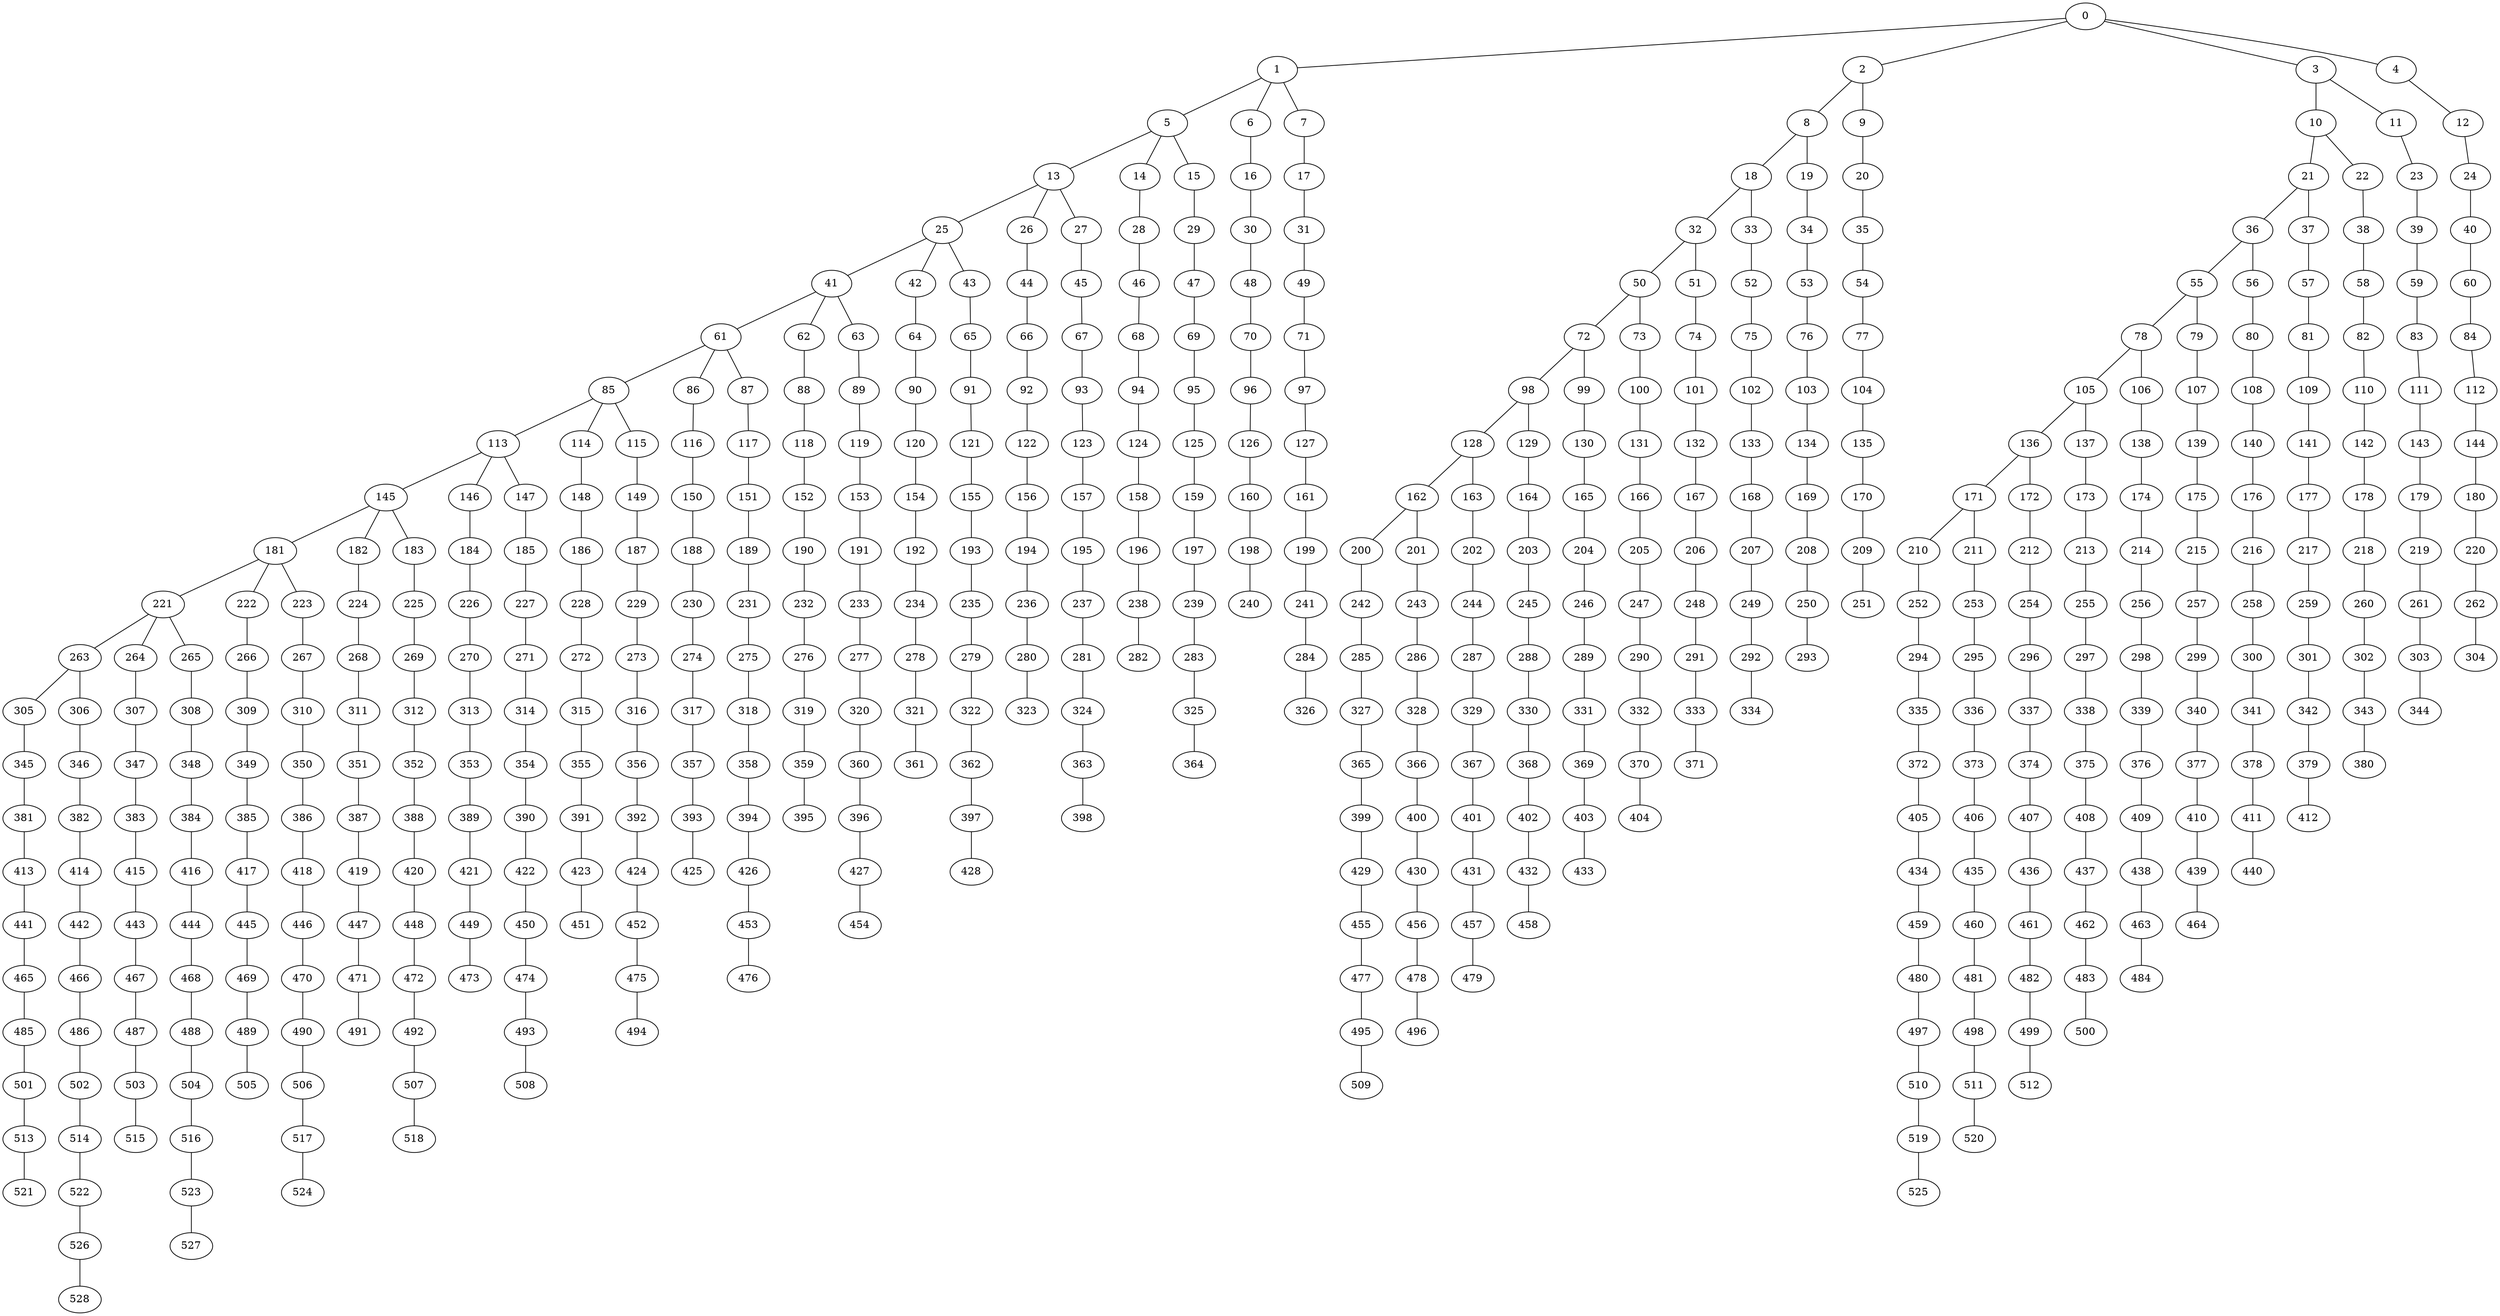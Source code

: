 graph G {
0
1
2
3
4
5
6
7
8
9
10
11
12
13
14
15
16
17
18
19
20
21
22
23
24
25
26
27
28
29
30
31
32
33
34
35
36
37
38
39
40
41
42
43
44
45
46
47
48
49
50
51
52
53
54
55
56
57
58
59
60
61
62
63
64
65
66
67
68
69
70
71
72
73
74
75
76
77
78
79
80
81
82
83
84
85
86
87
88
89
90
91
92
93
94
95
96
97
98
99
100
101
102
103
104
105
106
107
108
109
110
111
112
113
114
115
116
117
118
119
120
121
122
123
124
125
126
127
128
129
130
131
132
133
134
135
136
137
138
139
140
141
142
143
144
145
146
147
148
149
150
151
152
153
154
155
156
157
158
159
160
161
162
163
164
165
166
167
168
169
170
171
172
173
174
175
176
177
178
179
180
181
182
183
184
185
186
187
188
189
190
191
192
193
194
195
196
197
198
199
200
201
202
203
204
205
206
207
208
209
210
211
212
213
214
215
216
217
218
219
220
221
222
223
224
225
226
227
228
229
230
231
232
233
234
235
236
237
238
239
240
241
242
243
244
245
246
247
248
249
250
251
252
253
254
255
256
257
258
259
260
261
262
263
264
265
266
267
268
269
270
271
272
273
274
275
276
277
278
279
280
281
282
283
284
285
286
287
288
289
290
291
292
293
294
295
296
297
298
299
300
301
302
303
304
305
306
307
308
309
310
311
312
313
314
315
316
317
318
319
320
321
322
323
324
325
326
327
328
329
330
331
332
333
334
335
336
337
338
339
340
341
342
343
344
345
346
347
348
349
350
351
352
353
354
355
356
357
358
359
360
361
362
363
364
365
366
367
368
369
370
371
372
373
374
375
376
377
378
379
380
381
382
383
384
385
386
387
388
389
390
391
392
393
394
395
396
397
398
399
400
401
402
403
404
405
406
407
408
409
410
411
412
413
414
415
416
417
418
419
420
421
422
423
424
425
426
427
428
429
430
431
432
433
434
435
436
437
438
439
440
441
442
443
444
445
446
447
448
449
450
451
452
453
454
455
456
457
458
459
460
461
462
463
464
465
466
467
468
469
470
471
472
473
474
475
476
477
478
479
480
481
482
483
484
485
486
487
488
489
490
491
492
493
494
495
496
497
498
499
500
501
502
503
504
505
506
507
508
509
510
511
512
513
514
515
516
517
518
519
520
521
522
523
524
525
526
527
528
0 -- 1
0 -- 2
0 -- 3
0 -- 4
1 -- 5
1 -- 6
1 -- 7
2 -- 8
2 -- 9
3 -- 10
3 -- 11
4 -- 12
5 -- 13
5 -- 14
5 -- 15
6 -- 16
7 -- 17
8 -- 18
8 -- 19
9 -- 20
10 -- 21
10 -- 22
11 -- 23
12 -- 24
13 -- 25
13 -- 26
13 -- 27
14 -- 28
15 -- 29
16 -- 30
17 -- 31
18 -- 32
18 -- 33
19 -- 34
20 -- 35
21 -- 36
21 -- 37
22 -- 38
23 -- 39
24 -- 40
25 -- 41
25 -- 42
25 -- 43
26 -- 44
27 -- 45
28 -- 46
29 -- 47
30 -- 48
31 -- 49
32 -- 50
32 -- 51
33 -- 52
34 -- 53
35 -- 54
36 -- 55
36 -- 56
37 -- 57
38 -- 58
39 -- 59
40 -- 60
41 -- 61
41 -- 62
41 -- 63
42 -- 64
43 -- 65
44 -- 66
45 -- 67
46 -- 68
47 -- 69
48 -- 70
49 -- 71
50 -- 72
50 -- 73
51 -- 74
52 -- 75
53 -- 76
54 -- 77
55 -- 78
55 -- 79
56 -- 80
57 -- 81
58 -- 82
59 -- 83
60 -- 84
61 -- 85
61 -- 86
61 -- 87
62 -- 88
63 -- 89
64 -- 90
65 -- 91
66 -- 92
67 -- 93
68 -- 94
69 -- 95
70 -- 96
71 -- 97
72 -- 98
72 -- 99
73 -- 100
74 -- 101
75 -- 102
76 -- 103
77 -- 104
78 -- 105
78 -- 106
79 -- 107
80 -- 108
81 -- 109
82 -- 110
83 -- 111
84 -- 112
85 -- 113
85 -- 114
85 -- 115
86 -- 116
87 -- 117
88 -- 118
89 -- 119
90 -- 120
91 -- 121
92 -- 122
93 -- 123
94 -- 124
95 -- 125
96 -- 126
97 -- 127
98 -- 128
98 -- 129
99 -- 130
100 -- 131
101 -- 132
102 -- 133
103 -- 134
104 -- 135
105 -- 136
105 -- 137
106 -- 138
107 -- 139
108 -- 140
109 -- 141
110 -- 142
111 -- 143
112 -- 144
113 -- 145
113 -- 146
113 -- 147
114 -- 148
115 -- 149
116 -- 150
117 -- 151
118 -- 152
119 -- 153
120 -- 154
121 -- 155
122 -- 156
123 -- 157
124 -- 158
125 -- 159
126 -- 160
127 -- 161
128 -- 162
128 -- 163
129 -- 164
130 -- 165
131 -- 166
132 -- 167
133 -- 168
134 -- 169
135 -- 170
136 -- 171
136 -- 172
137 -- 173
138 -- 174
139 -- 175
140 -- 176
141 -- 177
142 -- 178
143 -- 179
144 -- 180
145 -- 181
145 -- 182
145 -- 183
146 -- 184
147 -- 185
148 -- 186
149 -- 187
150 -- 188
151 -- 189
152 -- 190
153 -- 191
154 -- 192
155 -- 193
156 -- 194
157 -- 195
158 -- 196
159 -- 197
160 -- 198
161 -- 199
162 -- 200
162 -- 201
163 -- 202
164 -- 203
165 -- 204
166 -- 205
167 -- 206
168 -- 207
169 -- 208
170 -- 209
171 -- 210
171 -- 211
172 -- 212
173 -- 213
174 -- 214
175 -- 215
176 -- 216
177 -- 217
178 -- 218
179 -- 219
180 -- 220
181 -- 221
181 -- 222
181 -- 223
182 -- 224
183 -- 225
184 -- 226
185 -- 227
186 -- 228
187 -- 229
188 -- 230
189 -- 231
190 -- 232
191 -- 233
192 -- 234
193 -- 235
194 -- 236
195 -- 237
196 -- 238
197 -- 239
198 -- 240
199 -- 241
200 -- 242
201 -- 243
202 -- 244
203 -- 245
204 -- 246
205 -- 247
206 -- 248
207 -- 249
208 -- 250
209 -- 251
210 -- 252
211 -- 253
212 -- 254
213 -- 255
214 -- 256
215 -- 257
216 -- 258
217 -- 259
218 -- 260
219 -- 261
220 -- 262
221 -- 263
221 -- 264
221 -- 265
222 -- 266
223 -- 267
224 -- 268
225 -- 269
226 -- 270
227 -- 271
228 -- 272
229 -- 273
230 -- 274
231 -- 275
232 -- 276
233 -- 277
234 -- 278
235 -- 279
236 -- 280
237 -- 281
238 -- 282
239 -- 283
241 -- 284
242 -- 285
243 -- 286
244 -- 287
245 -- 288
246 -- 289
247 -- 290
248 -- 291
249 -- 292
250 -- 293
252 -- 294
253 -- 295
254 -- 296
255 -- 297
256 -- 298
257 -- 299
258 -- 300
259 -- 301
260 -- 302
261 -- 303
262 -- 304
263 -- 305
263 -- 306
264 -- 307
265 -- 308
266 -- 309
267 -- 310
268 -- 311
269 -- 312
270 -- 313
271 -- 314
272 -- 315
273 -- 316
274 -- 317
275 -- 318
276 -- 319
277 -- 320
278 -- 321
279 -- 322
280 -- 323
281 -- 324
283 -- 325
284 -- 326
285 -- 327
286 -- 328
287 -- 329
288 -- 330
289 -- 331
290 -- 332
291 -- 333
292 -- 334
294 -- 335
295 -- 336
296 -- 337
297 -- 338
298 -- 339
299 -- 340
300 -- 341
301 -- 342
302 -- 343
303 -- 344
305 -- 345
306 -- 346
307 -- 347
308 -- 348
309 -- 349
310 -- 350
311 -- 351
312 -- 352
313 -- 353
314 -- 354
315 -- 355
316 -- 356
317 -- 357
318 -- 358
319 -- 359
320 -- 360
321 -- 361
322 -- 362
324 -- 363
325 -- 364
327 -- 365
328 -- 366
329 -- 367
330 -- 368
331 -- 369
332 -- 370
333 -- 371
335 -- 372
336 -- 373
337 -- 374
338 -- 375
339 -- 376
340 -- 377
341 -- 378
342 -- 379
343 -- 380
345 -- 381
346 -- 382
347 -- 383
348 -- 384
349 -- 385
350 -- 386
351 -- 387
352 -- 388
353 -- 389
354 -- 390
355 -- 391
356 -- 392
357 -- 393
358 -- 394
359 -- 395
360 -- 396
362 -- 397
363 -- 398
365 -- 399
366 -- 400
367 -- 401
368 -- 402
369 -- 403
370 -- 404
372 -- 405
373 -- 406
374 -- 407
375 -- 408
376 -- 409
377 -- 410
378 -- 411
379 -- 412
381 -- 413
382 -- 414
383 -- 415
384 -- 416
385 -- 417
386 -- 418
387 -- 419
388 -- 420
389 -- 421
390 -- 422
391 -- 423
392 -- 424
393 -- 425
394 -- 426
396 -- 427
397 -- 428
399 -- 429
400 -- 430
401 -- 431
402 -- 432
403 -- 433
405 -- 434
406 -- 435
407 -- 436
408 -- 437
409 -- 438
410 -- 439
411 -- 440
413 -- 441
414 -- 442
415 -- 443
416 -- 444
417 -- 445
418 -- 446
419 -- 447
420 -- 448
421 -- 449
422 -- 450
423 -- 451
424 -- 452
426 -- 453
427 -- 454
429 -- 455
430 -- 456
431 -- 457
432 -- 458
434 -- 459
435 -- 460
436 -- 461
437 -- 462
438 -- 463
439 -- 464
441 -- 465
442 -- 466
443 -- 467
444 -- 468
445 -- 469
446 -- 470
447 -- 471
448 -- 472
449 -- 473
450 -- 474
452 -- 475
453 -- 476
455 -- 477
456 -- 478
457 -- 479
459 -- 480
460 -- 481
461 -- 482
462 -- 483
463 -- 484
465 -- 485
466 -- 486
467 -- 487
468 -- 488
469 -- 489
470 -- 490
471 -- 491
472 -- 492
474 -- 493
475 -- 494
477 -- 495
478 -- 496
480 -- 497
481 -- 498
482 -- 499
483 -- 500
485 -- 501
486 -- 502
487 -- 503
488 -- 504
489 -- 505
490 -- 506
492 -- 507
493 -- 508
495 -- 509
497 -- 510
498 -- 511
499 -- 512
501 -- 513
502 -- 514
503 -- 515
504 -- 516
506 -- 517
507 -- 518
510 -- 519
511 -- 520
513 -- 521
514 -- 522
516 -- 523
517 -- 524
519 -- 525
522 -- 526
523 -- 527
526 -- 528
}
